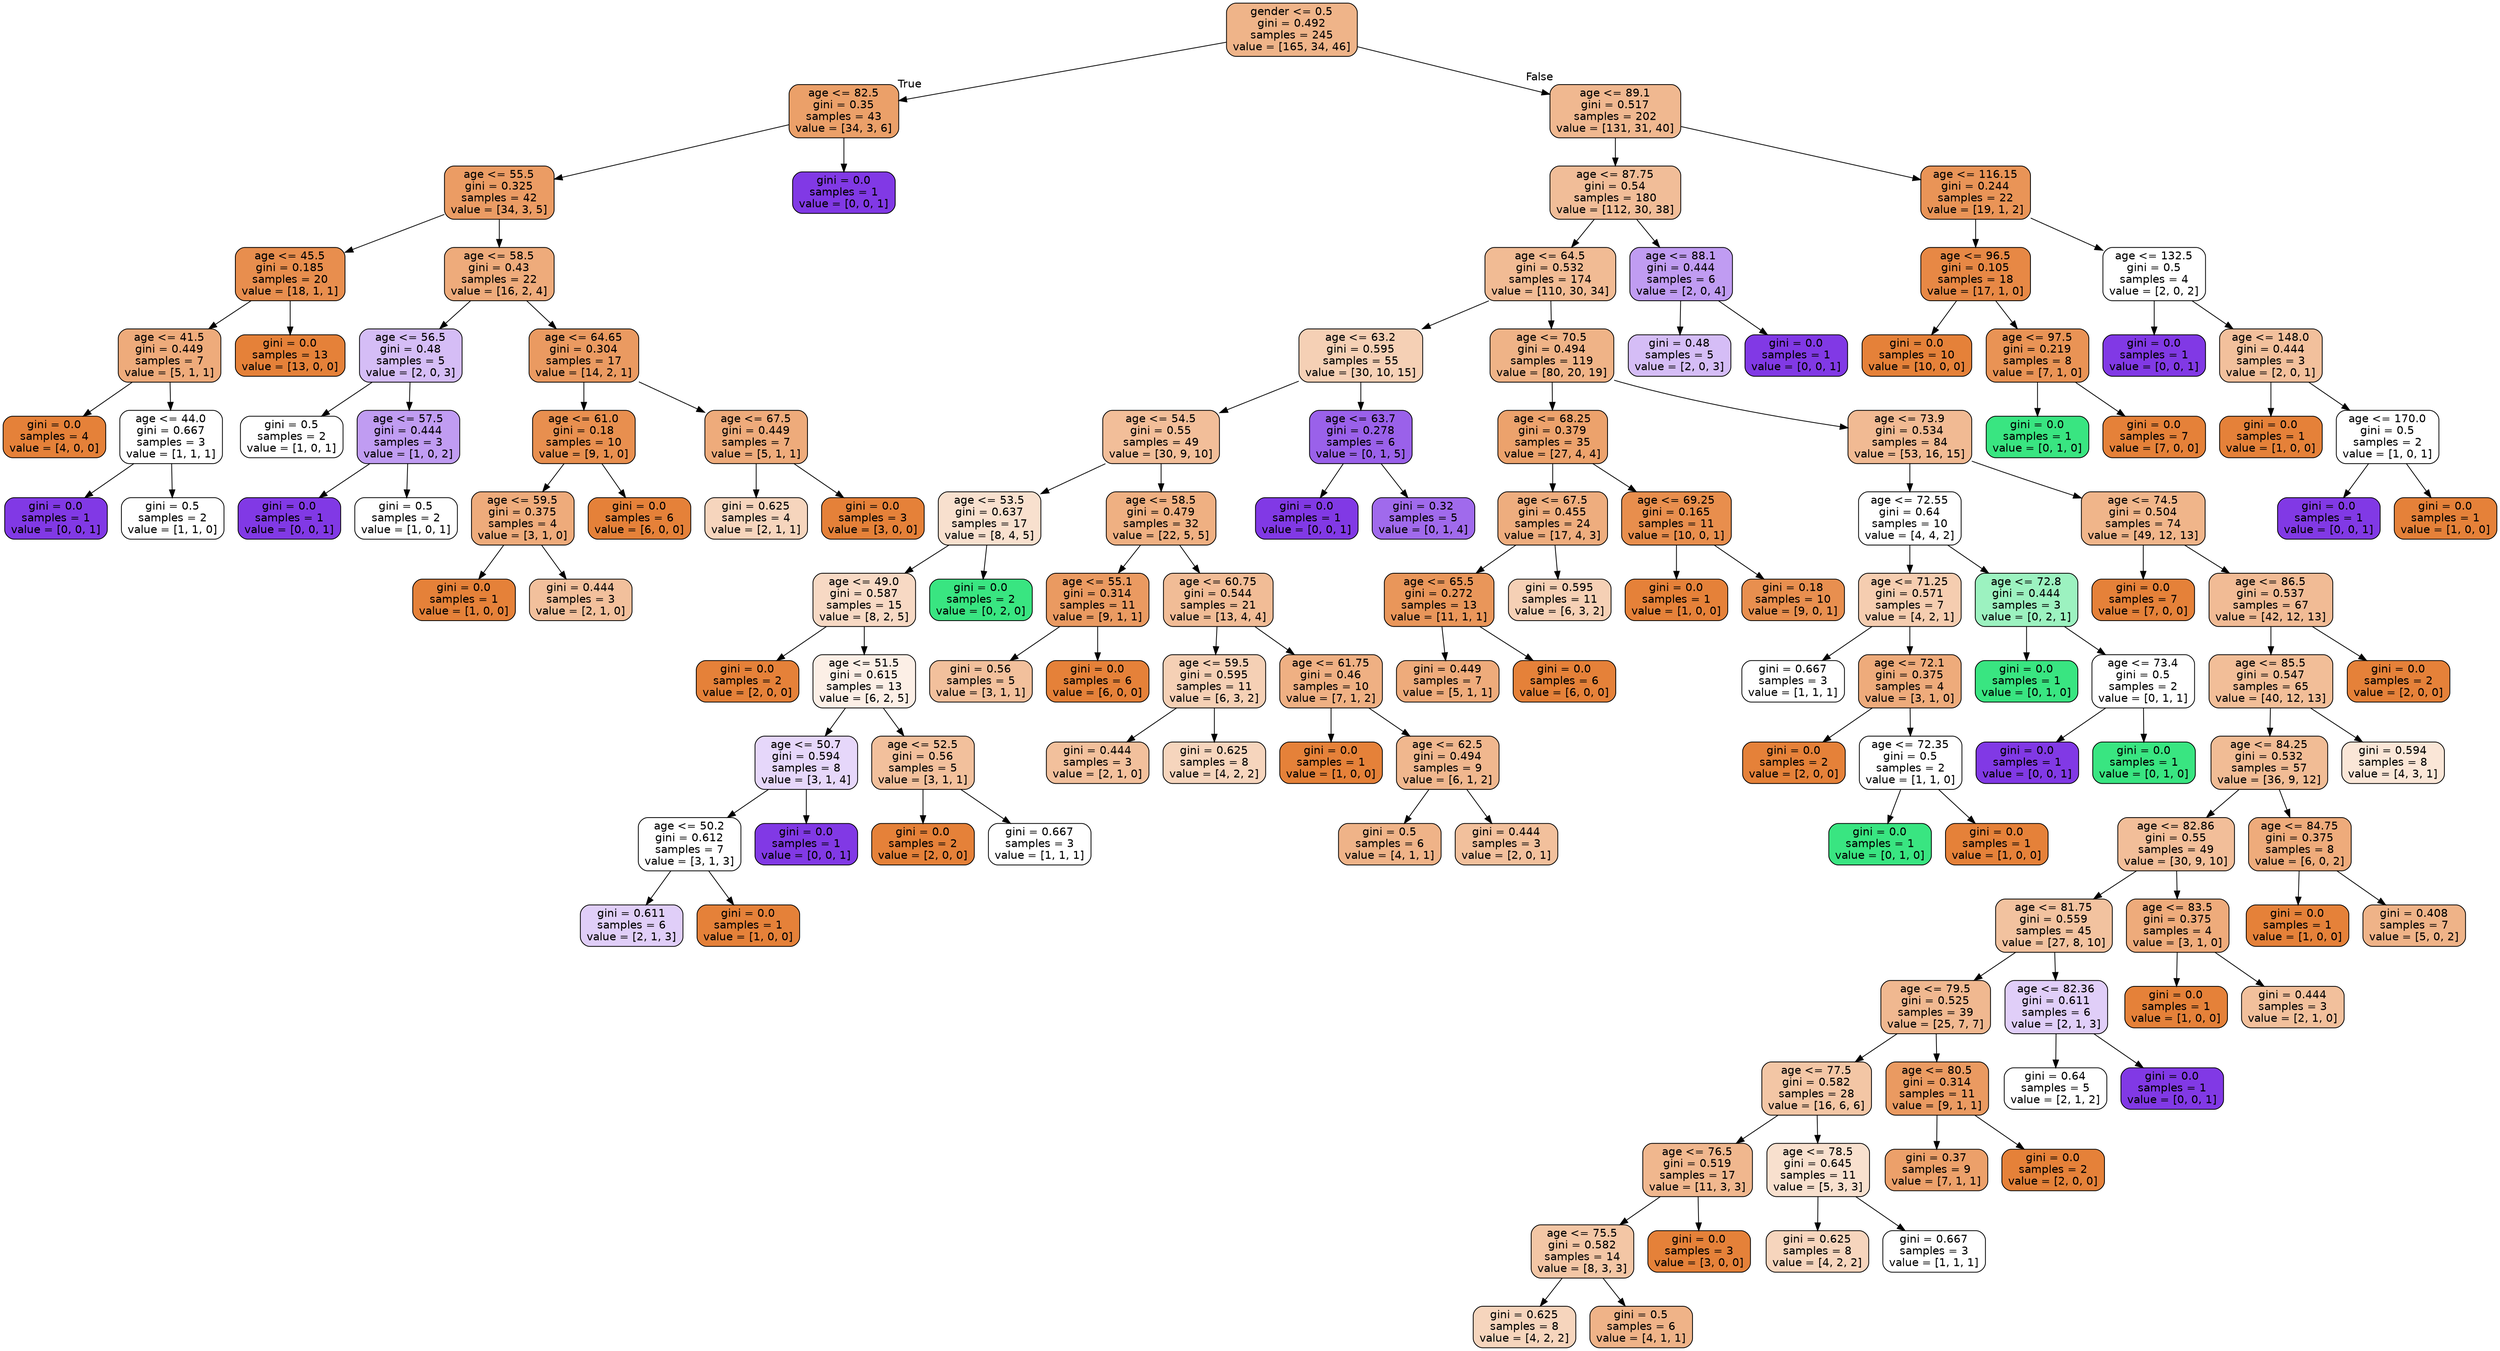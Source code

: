 digraph Tree {
node [shape=box, style="filled, rounded", color="black", fontname="helvetica"] ;
edge [fontname="helvetica"] ;
0 [label="gender <= 0.5\ngini = 0.492\nsamples = 245\nvalue = [165, 34, 46]", fillcolor="#efb489"] ;
1 [label="age <= 82.5\ngini = 0.35\nsamples = 43\nvalue = [34, 3, 6]", fillcolor="#eba069"] ;
0 -> 1 [labeldistance=2.5, labelangle=45, headlabel="True"] ;
2 [label="age <= 55.5\ngini = 0.325\nsamples = 42\nvalue = [34, 3, 5]", fillcolor="#eb9c64"] ;
1 -> 2 ;
3 [label="age <= 45.5\ngini = 0.185\nsamples = 20\nvalue = [18, 1, 1]", fillcolor="#e88e4e"] ;
2 -> 3 ;
4 [label="age <= 41.5\ngini = 0.449\nsamples = 7\nvalue = [5, 1, 1]", fillcolor="#eeab7b"] ;
3 -> 4 ;
5 [label="gini = 0.0\nsamples = 4\nvalue = [4, 0, 0]", fillcolor="#e58139"] ;
4 -> 5 ;
6 [label="age <= 44.0\ngini = 0.667\nsamples = 3\nvalue = [1, 1, 1]", fillcolor="#ffffff"] ;
4 -> 6 ;
7 [label="gini = 0.0\nsamples = 1\nvalue = [0, 0, 1]", fillcolor="#8139e5"] ;
6 -> 7 ;
8 [label="gini = 0.5\nsamples = 2\nvalue = [1, 1, 0]", fillcolor="#ffffff"] ;
6 -> 8 ;
9 [label="gini = 0.0\nsamples = 13\nvalue = [13, 0, 0]", fillcolor="#e58139"] ;
3 -> 9 ;
10 [label="age <= 58.5\ngini = 0.43\nsamples = 22\nvalue = [16, 2, 4]", fillcolor="#eeab7b"] ;
2 -> 10 ;
11 [label="age <= 56.5\ngini = 0.48\nsamples = 5\nvalue = [2, 0, 3]", fillcolor="#d5bdf6"] ;
10 -> 11 ;
12 [label="gini = 0.5\nsamples = 2\nvalue = [1, 0, 1]", fillcolor="#ffffff"] ;
11 -> 12 ;
13 [label="age <= 57.5\ngini = 0.444\nsamples = 3\nvalue = [1, 0, 2]", fillcolor="#c09cf2"] ;
11 -> 13 ;
14 [label="gini = 0.0\nsamples = 1\nvalue = [0, 0, 1]", fillcolor="#8139e5"] ;
13 -> 14 ;
15 [label="gini = 0.5\nsamples = 2\nvalue = [1, 0, 1]", fillcolor="#ffffff"] ;
13 -> 15 ;
16 [label="age <= 64.65\ngini = 0.304\nsamples = 17\nvalue = [14, 2, 1]", fillcolor="#ea9a61"] ;
10 -> 16 ;
17 [label="age <= 61.0\ngini = 0.18\nsamples = 10\nvalue = [9, 1, 0]", fillcolor="#e88f4f"] ;
16 -> 17 ;
18 [label="age <= 59.5\ngini = 0.375\nsamples = 4\nvalue = [3, 1, 0]", fillcolor="#eeab7b"] ;
17 -> 18 ;
19 [label="gini = 0.0\nsamples = 1\nvalue = [1, 0, 0]", fillcolor="#e58139"] ;
18 -> 19 ;
20 [label="gini = 0.444\nsamples = 3\nvalue = [2, 1, 0]", fillcolor="#f2c09c"] ;
18 -> 20 ;
21 [label="gini = 0.0\nsamples = 6\nvalue = [6, 0, 0]", fillcolor="#e58139"] ;
17 -> 21 ;
22 [label="age <= 67.5\ngini = 0.449\nsamples = 7\nvalue = [5, 1, 1]", fillcolor="#eeab7b"] ;
16 -> 22 ;
23 [label="gini = 0.625\nsamples = 4\nvalue = [2, 1, 1]", fillcolor="#f6d5bd"] ;
22 -> 23 ;
24 [label="gini = 0.0\nsamples = 3\nvalue = [3, 0, 0]", fillcolor="#e58139"] ;
22 -> 24 ;
25 [label="gini = 0.0\nsamples = 1\nvalue = [0, 0, 1]", fillcolor="#8139e5"] ;
1 -> 25 ;
26 [label="age <= 89.1\ngini = 0.517\nsamples = 202\nvalue = [131, 31, 40]", fillcolor="#f0b890"] ;
0 -> 26 [labeldistance=2.5, labelangle=-45, headlabel="False"] ;
27 [label="age <= 87.75\ngini = 0.54\nsamples = 180\nvalue = [112, 30, 38]", fillcolor="#f1bd98"] ;
26 -> 27 ;
28 [label="age <= 64.5\ngini = 0.532\nsamples = 174\nvalue = [110, 30, 34]", fillcolor="#f1bb94"] ;
27 -> 28 ;
29 [label="age <= 63.2\ngini = 0.595\nsamples = 55\nvalue = [30, 10, 15]", fillcolor="#f5d0b5"] ;
28 -> 29 ;
30 [label="age <= 54.5\ngini = 0.55\nsamples = 49\nvalue = [30, 9, 10]", fillcolor="#f2be99"] ;
29 -> 30 ;
31 [label="age <= 53.5\ngini = 0.637\nsamples = 17\nvalue = [8, 4, 5]", fillcolor="#f8e0ce"] ;
30 -> 31 ;
32 [label="age <= 49.0\ngini = 0.587\nsamples = 15\nvalue = [8, 2, 5]", fillcolor="#f7d9c4"] ;
31 -> 32 ;
33 [label="gini = 0.0\nsamples = 2\nvalue = [2, 0, 0]", fillcolor="#e58139"] ;
32 -> 33 ;
34 [label="age <= 51.5\ngini = 0.615\nsamples = 13\nvalue = [6, 2, 5]", fillcolor="#fcefe6"] ;
32 -> 34 ;
35 [label="age <= 50.7\ngini = 0.594\nsamples = 8\nvalue = [3, 1, 4]", fillcolor="#e6d7fa"] ;
34 -> 35 ;
36 [label="age <= 50.2\ngini = 0.612\nsamples = 7\nvalue = [3, 1, 3]", fillcolor="#ffffff"] ;
35 -> 36 ;
37 [label="gini = 0.611\nsamples = 6\nvalue = [2, 1, 3]", fillcolor="#e0cef8"] ;
36 -> 37 ;
38 [label="gini = 0.0\nsamples = 1\nvalue = [1, 0, 0]", fillcolor="#e58139"] ;
36 -> 38 ;
39 [label="gini = 0.0\nsamples = 1\nvalue = [0, 0, 1]", fillcolor="#8139e5"] ;
35 -> 39 ;
40 [label="age <= 52.5\ngini = 0.56\nsamples = 5\nvalue = [3, 1, 1]", fillcolor="#f2c09c"] ;
34 -> 40 ;
41 [label="gini = 0.0\nsamples = 2\nvalue = [2, 0, 0]", fillcolor="#e58139"] ;
40 -> 41 ;
42 [label="gini = 0.667\nsamples = 3\nvalue = [1, 1, 1]", fillcolor="#ffffff"] ;
40 -> 42 ;
43 [label="gini = 0.0\nsamples = 2\nvalue = [0, 2, 0]", fillcolor="#39e581"] ;
31 -> 43 ;
44 [label="age <= 58.5\ngini = 0.479\nsamples = 32\nvalue = [22, 5, 5]", fillcolor="#efb082"] ;
30 -> 44 ;
45 [label="age <= 55.1\ngini = 0.314\nsamples = 11\nvalue = [9, 1, 1]", fillcolor="#ea9a61"] ;
44 -> 45 ;
46 [label="gini = 0.56\nsamples = 5\nvalue = [3, 1, 1]", fillcolor="#f2c09c"] ;
45 -> 46 ;
47 [label="gini = 0.0\nsamples = 6\nvalue = [6, 0, 0]", fillcolor="#e58139"] ;
45 -> 47 ;
48 [label="age <= 60.75\ngini = 0.544\nsamples = 21\nvalue = [13, 4, 4]", fillcolor="#f1bc96"] ;
44 -> 48 ;
49 [label="age <= 59.5\ngini = 0.595\nsamples = 11\nvalue = [6, 3, 2]", fillcolor="#f5d0b5"] ;
48 -> 49 ;
50 [label="gini = 0.444\nsamples = 3\nvalue = [2, 1, 0]", fillcolor="#f2c09c"] ;
49 -> 50 ;
51 [label="gini = 0.625\nsamples = 8\nvalue = [4, 2, 2]", fillcolor="#f6d5bd"] ;
49 -> 51 ;
52 [label="age <= 61.75\ngini = 0.46\nsamples = 10\nvalue = [7, 1, 2]", fillcolor="#efb083"] ;
48 -> 52 ;
53 [label="gini = 0.0\nsamples = 1\nvalue = [1, 0, 0]", fillcolor="#e58139"] ;
52 -> 53 ;
54 [label="age <= 62.5\ngini = 0.494\nsamples = 9\nvalue = [6, 1, 2]", fillcolor="#f0b78e"] ;
52 -> 54 ;
55 [label="gini = 0.5\nsamples = 6\nvalue = [4, 1, 1]", fillcolor="#efb388"] ;
54 -> 55 ;
56 [label="gini = 0.444\nsamples = 3\nvalue = [2, 0, 1]", fillcolor="#f2c09c"] ;
54 -> 56 ;
57 [label="age <= 63.7\ngini = 0.278\nsamples = 6\nvalue = [0, 1, 5]", fillcolor="#9a61ea"] ;
29 -> 57 ;
58 [label="gini = 0.0\nsamples = 1\nvalue = [0, 0, 1]", fillcolor="#8139e5"] ;
57 -> 58 ;
59 [label="gini = 0.32\nsamples = 5\nvalue = [0, 1, 4]", fillcolor="#a06aec"] ;
57 -> 59 ;
60 [label="age <= 70.5\ngini = 0.494\nsamples = 119\nvalue = [80, 20, 19]", fillcolor="#efb387"] ;
28 -> 60 ;
61 [label="age <= 68.25\ngini = 0.379\nsamples = 35\nvalue = [27, 4, 4]", fillcolor="#eca26c"] ;
60 -> 61 ;
62 [label="age <= 67.5\ngini = 0.455\nsamples = 24\nvalue = [17, 4, 3]", fillcolor="#eead7e"] ;
61 -> 62 ;
63 [label="age <= 65.5\ngini = 0.272\nsamples = 13\nvalue = [11, 1, 1]", fillcolor="#e9965a"] ;
62 -> 63 ;
64 [label="gini = 0.449\nsamples = 7\nvalue = [5, 1, 1]", fillcolor="#eeab7b"] ;
63 -> 64 ;
65 [label="gini = 0.0\nsamples = 6\nvalue = [6, 0, 0]", fillcolor="#e58139"] ;
63 -> 65 ;
66 [label="gini = 0.595\nsamples = 11\nvalue = [6, 3, 2]", fillcolor="#f5d0b5"] ;
62 -> 66 ;
67 [label="age <= 69.25\ngini = 0.165\nsamples = 11\nvalue = [10, 0, 1]", fillcolor="#e88e4d"] ;
61 -> 67 ;
68 [label="gini = 0.0\nsamples = 1\nvalue = [1, 0, 0]", fillcolor="#e58139"] ;
67 -> 68 ;
69 [label="gini = 0.18\nsamples = 10\nvalue = [9, 0, 1]", fillcolor="#e88f4f"] ;
67 -> 69 ;
70 [label="age <= 73.9\ngini = 0.534\nsamples = 84\nvalue = [53, 16, 15]", fillcolor="#f1ba93"] ;
60 -> 70 ;
71 [label="age <= 72.55\ngini = 0.64\nsamples = 10\nvalue = [4, 4, 2]", fillcolor="#ffffff"] ;
70 -> 71 ;
72 [label="age <= 71.25\ngini = 0.571\nsamples = 7\nvalue = [4, 2, 1]", fillcolor="#f5cdb0"] ;
71 -> 72 ;
73 [label="gini = 0.667\nsamples = 3\nvalue = [1, 1, 1]", fillcolor="#ffffff"] ;
72 -> 73 ;
74 [label="age <= 72.1\ngini = 0.375\nsamples = 4\nvalue = [3, 1, 0]", fillcolor="#eeab7b"] ;
72 -> 74 ;
75 [label="gini = 0.0\nsamples = 2\nvalue = [2, 0, 0]", fillcolor="#e58139"] ;
74 -> 75 ;
76 [label="age <= 72.35\ngini = 0.5\nsamples = 2\nvalue = [1, 1, 0]", fillcolor="#ffffff"] ;
74 -> 76 ;
77 [label="gini = 0.0\nsamples = 1\nvalue = [0, 1, 0]", fillcolor="#39e581"] ;
76 -> 77 ;
78 [label="gini = 0.0\nsamples = 1\nvalue = [1, 0, 0]", fillcolor="#e58139"] ;
76 -> 78 ;
79 [label="age <= 72.8\ngini = 0.444\nsamples = 3\nvalue = [0, 2, 1]", fillcolor="#9cf2c0"] ;
71 -> 79 ;
80 [label="gini = 0.0\nsamples = 1\nvalue = [0, 1, 0]", fillcolor="#39e581"] ;
79 -> 80 ;
81 [label="age <= 73.4\ngini = 0.5\nsamples = 2\nvalue = [0, 1, 1]", fillcolor="#ffffff"] ;
79 -> 81 ;
82 [label="gini = 0.0\nsamples = 1\nvalue = [0, 0, 1]", fillcolor="#8139e5"] ;
81 -> 82 ;
83 [label="gini = 0.0\nsamples = 1\nvalue = [0, 1, 0]", fillcolor="#39e581"] ;
81 -> 83 ;
84 [label="age <= 74.5\ngini = 0.504\nsamples = 74\nvalue = [49, 12, 13]", fillcolor="#f0b58a"] ;
70 -> 84 ;
85 [label="gini = 0.0\nsamples = 7\nvalue = [7, 0, 0]", fillcolor="#e58139"] ;
84 -> 85 ;
86 [label="age <= 86.5\ngini = 0.537\nsamples = 67\nvalue = [42, 12, 13]", fillcolor="#f1bb95"] ;
84 -> 86 ;
87 [label="age <= 85.5\ngini = 0.547\nsamples = 65\nvalue = [40, 12, 13]", fillcolor="#f2be98"] ;
86 -> 87 ;
88 [label="age <= 84.25\ngini = 0.532\nsamples = 57\nvalue = [36, 9, 12]", fillcolor="#f1bc95"] ;
87 -> 88 ;
89 [label="age <= 82.86\ngini = 0.55\nsamples = 49\nvalue = [30, 9, 10]", fillcolor="#f2be99"] ;
88 -> 89 ;
90 [label="age <= 81.75\ngini = 0.559\nsamples = 45\nvalue = [27, 8, 10]", fillcolor="#f2c29f"] ;
89 -> 90 ;
91 [label="age <= 79.5\ngini = 0.525\nsamples = 39\nvalue = [25, 7, 7]", fillcolor="#f0b890"] ;
90 -> 91 ;
92 [label="age <= 77.5\ngini = 0.582\nsamples = 28\nvalue = [16, 6, 6]", fillcolor="#f3c6a5"] ;
91 -> 92 ;
93 [label="age <= 76.5\ngini = 0.519\nsamples = 17\nvalue = [11, 3, 3]", fillcolor="#f0b78e"] ;
92 -> 93 ;
94 [label="age <= 75.5\ngini = 0.582\nsamples = 14\nvalue = [8, 3, 3]", fillcolor="#f3c6a5"] ;
93 -> 94 ;
95 [label="gini = 0.625\nsamples = 8\nvalue = [4, 2, 2]", fillcolor="#f6d5bd"] ;
94 -> 95 ;
96 [label="gini = 0.5\nsamples = 6\nvalue = [4, 1, 1]", fillcolor="#efb388"] ;
94 -> 96 ;
97 [label="gini = 0.0\nsamples = 3\nvalue = [3, 0, 0]", fillcolor="#e58139"] ;
93 -> 97 ;
98 [label="age <= 78.5\ngini = 0.645\nsamples = 11\nvalue = [5, 3, 3]", fillcolor="#f8e0ce"] ;
92 -> 98 ;
99 [label="gini = 0.625\nsamples = 8\nvalue = [4, 2, 2]", fillcolor="#f6d5bd"] ;
98 -> 99 ;
100 [label="gini = 0.667\nsamples = 3\nvalue = [1, 1, 1]", fillcolor="#ffffff"] ;
98 -> 100 ;
101 [label="age <= 80.5\ngini = 0.314\nsamples = 11\nvalue = [9, 1, 1]", fillcolor="#ea9a61"] ;
91 -> 101 ;
102 [label="gini = 0.37\nsamples = 9\nvalue = [7, 1, 1]", fillcolor="#eca06a"] ;
101 -> 102 ;
103 [label="gini = 0.0\nsamples = 2\nvalue = [2, 0, 0]", fillcolor="#e58139"] ;
101 -> 103 ;
104 [label="age <= 82.36\ngini = 0.611\nsamples = 6\nvalue = [2, 1, 3]", fillcolor="#e0cef8"] ;
90 -> 104 ;
105 [label="gini = 0.64\nsamples = 5\nvalue = [2, 1, 2]", fillcolor="#ffffff"] ;
104 -> 105 ;
106 [label="gini = 0.0\nsamples = 1\nvalue = [0, 0, 1]", fillcolor="#8139e5"] ;
104 -> 106 ;
107 [label="age <= 83.5\ngini = 0.375\nsamples = 4\nvalue = [3, 1, 0]", fillcolor="#eeab7b"] ;
89 -> 107 ;
108 [label="gini = 0.0\nsamples = 1\nvalue = [1, 0, 0]", fillcolor="#e58139"] ;
107 -> 108 ;
109 [label="gini = 0.444\nsamples = 3\nvalue = [2, 1, 0]", fillcolor="#f2c09c"] ;
107 -> 109 ;
110 [label="age <= 84.75\ngini = 0.375\nsamples = 8\nvalue = [6, 0, 2]", fillcolor="#eeab7b"] ;
88 -> 110 ;
111 [label="gini = 0.0\nsamples = 1\nvalue = [1, 0, 0]", fillcolor="#e58139"] ;
110 -> 111 ;
112 [label="gini = 0.408\nsamples = 7\nvalue = [5, 0, 2]", fillcolor="#efb388"] ;
110 -> 112 ;
113 [label="gini = 0.594\nsamples = 8\nvalue = [4, 3, 1]", fillcolor="#fae6d7"] ;
87 -> 113 ;
114 [label="gini = 0.0\nsamples = 2\nvalue = [2, 0, 0]", fillcolor="#e58139"] ;
86 -> 114 ;
115 [label="age <= 88.1\ngini = 0.444\nsamples = 6\nvalue = [2, 0, 4]", fillcolor="#c09cf2"] ;
27 -> 115 ;
116 [label="gini = 0.48\nsamples = 5\nvalue = [2, 0, 3]", fillcolor="#d5bdf6"] ;
115 -> 116 ;
117 [label="gini = 0.0\nsamples = 1\nvalue = [0, 0, 1]", fillcolor="#8139e5"] ;
115 -> 117 ;
118 [label="age <= 116.15\ngini = 0.244\nsamples = 22\nvalue = [19, 1, 2]", fillcolor="#e99457"] ;
26 -> 118 ;
119 [label="age <= 96.5\ngini = 0.105\nsamples = 18\nvalue = [17, 1, 0]", fillcolor="#e78845"] ;
118 -> 119 ;
120 [label="gini = 0.0\nsamples = 10\nvalue = [10, 0, 0]", fillcolor="#e58139"] ;
119 -> 120 ;
121 [label="age <= 97.5\ngini = 0.219\nsamples = 8\nvalue = [7, 1, 0]", fillcolor="#e99355"] ;
119 -> 121 ;
122 [label="gini = 0.0\nsamples = 1\nvalue = [0, 1, 0]", fillcolor="#39e581"] ;
121 -> 122 ;
123 [label="gini = 0.0\nsamples = 7\nvalue = [7, 0, 0]", fillcolor="#e58139"] ;
121 -> 123 ;
124 [label="age <= 132.5\ngini = 0.5\nsamples = 4\nvalue = [2, 0, 2]", fillcolor="#ffffff"] ;
118 -> 124 ;
125 [label="gini = 0.0\nsamples = 1\nvalue = [0, 0, 1]", fillcolor="#8139e5"] ;
124 -> 125 ;
126 [label="age <= 148.0\ngini = 0.444\nsamples = 3\nvalue = [2, 0, 1]", fillcolor="#f2c09c"] ;
124 -> 126 ;
127 [label="gini = 0.0\nsamples = 1\nvalue = [1, 0, 0]", fillcolor="#e58139"] ;
126 -> 127 ;
128 [label="age <= 170.0\ngini = 0.5\nsamples = 2\nvalue = [1, 0, 1]", fillcolor="#ffffff"] ;
126 -> 128 ;
129 [label="gini = 0.0\nsamples = 1\nvalue = [0, 0, 1]", fillcolor="#8139e5"] ;
128 -> 129 ;
130 [label="gini = 0.0\nsamples = 1\nvalue = [1, 0, 0]", fillcolor="#e58139"] ;
128 -> 130 ;
}